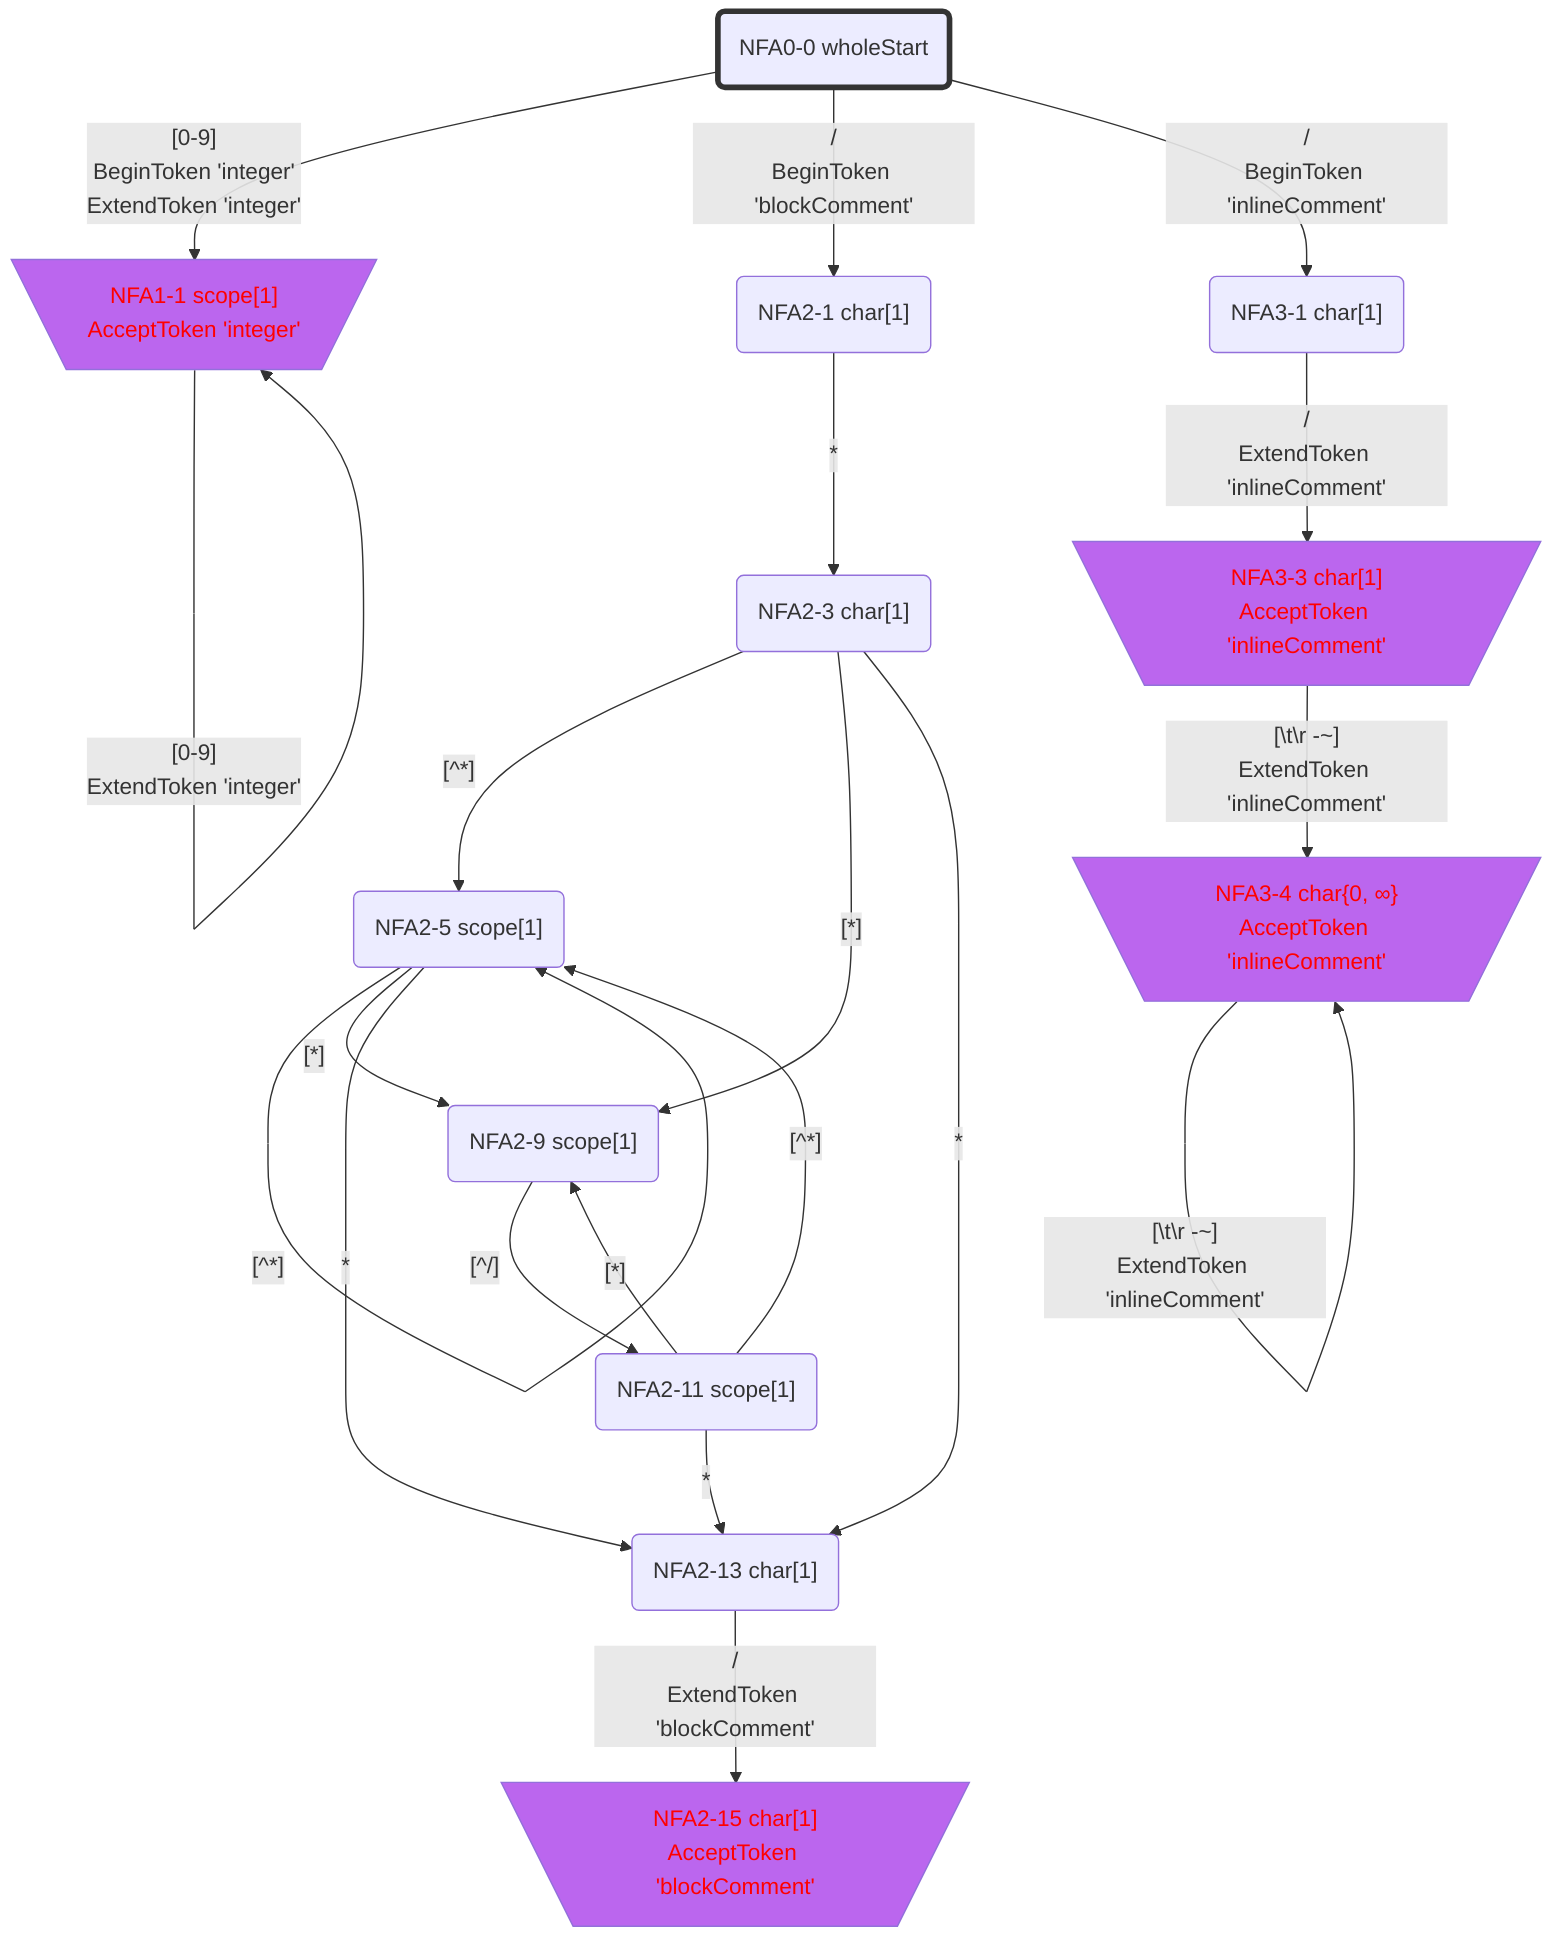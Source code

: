 flowchart
classDef c0001 color:#FF0000;
classDef c0010 stroke-dasharray: 10 10;
classDef c0011 stroke-dasharray: 10 10,color:#FF0000;
classDef c0100 fill:#BB66EE;
classDef c0101 fill:#BB66EE,color:#FF0000;
classDef c0110 fill:#BB66EE,stroke-dasharray: 10 10;
classDef c0111 fill:#BB66EE,stroke-dasharray: 10 10,color:#FF0000;
classDef c1000 stroke:#333,stroke-width:4px;
classDef c1001 stroke:#333,stroke-width:4px,color:#FF0000;
classDef c1010 stroke:#333,stroke-width:4px,stroke-dasharray: 10 10;
classDef c1011 stroke:#333,stroke-width:4px,stroke-dasharray: 10 10,color:#FF0000;
classDef c1100 stroke:#333,stroke-width:4px,fill:#BB66EE;
classDef c1101 stroke:#333,stroke-width:4px,fill:#BB66EE,color:#FF0000;
classDef c1110 stroke:#333,stroke-width:4px,fill:#BB66EE,stroke-dasharray: 10 10;
classDef c1111 stroke:#333,stroke-width:4px,fill:#BB66EE,stroke-dasharray: 10 10,color:#FF0000;
NFA0_0_49957660("NFA0-0 wholeStart")
class NFA0_0_49957660 c1000;
NFA1_1_57746634[\"NFA1-1 scope[1]
AcceptToken 'integer'"/]
class NFA1_1_57746634 c0101;
NFA2_1_46965764("NFA2-1 char[1]")
NFA3_1_20038698("NFA3-1 char[1]")
NFA2_3_12521852("NFA2-3 char[1]")
NFA3_3_46130559[\"NFA3-3 char[1]
AcceptToken 'inlineComment'"/]
class NFA3_3_46130559 c0101;
NFA2_5_7637115("NFA2-5 scope[1]")
NFA2_9_45587811("NFA2-9 scope[1]")
NFA2_13_1625174("NFA2-13 char[1]")
NFA3_4_14626574[\"NFA3-4 char{0, ∞}
AcceptToken 'inlineComment'"/]
class NFA3_4_14626574 c0101;
NFA2_11_43901854("NFA2-11 scope[1]")
NFA2_15_64530307[\"NFA2-15 char[1]
AcceptToken 'blockComment'"/]
class NFA2_15_64530307 c0101;
NFA0_0_49957660 -->|"[0-9]
BeginToken 'integer'
ExtendToken 'integer'"|NFA1_1_57746634
NFA0_0_49957660 -->|"/
BeginToken 'blockComment'"|NFA2_1_46965764
NFA0_0_49957660 -->|"/
BeginToken 'inlineComment'"|NFA3_1_20038698
NFA1_1_57746634 -->|"[0-9]
ExtendToken 'integer'"|NFA1_1_57746634
NFA2_1_46965764 -->|"*"|NFA2_3_12521852
NFA3_1_20038698 -->|"/
ExtendToken 'inlineComment'"|NFA3_3_46130559
NFA2_3_12521852 -->|"[^*]"|NFA2_5_7637115
NFA2_3_12521852 -->|"[*]"|NFA2_9_45587811
NFA2_3_12521852 -->|"*"|NFA2_13_1625174
NFA3_3_46130559 -->|"[#92;t#92;r#32;-~]
ExtendToken 'inlineComment'"|NFA3_4_14626574
NFA2_5_7637115 -->|"[^*]"|NFA2_5_7637115
NFA2_5_7637115 -->|"[*]"|NFA2_9_45587811
NFA2_5_7637115 -->|"*"|NFA2_13_1625174
NFA2_9_45587811 -->|"[^/]"|NFA2_11_43901854
NFA2_13_1625174 -->|"/
ExtendToken 'blockComment'"|NFA2_15_64530307
NFA3_4_14626574 -->|"[#92;t#92;r#32;-~]
ExtendToken 'inlineComment'"|NFA3_4_14626574
NFA2_11_43901854 -->|"[^*]"|NFA2_5_7637115
NFA2_11_43901854 -->|"[*]"|NFA2_9_45587811
NFA2_11_43901854 -->|"*"|NFA2_13_1625174